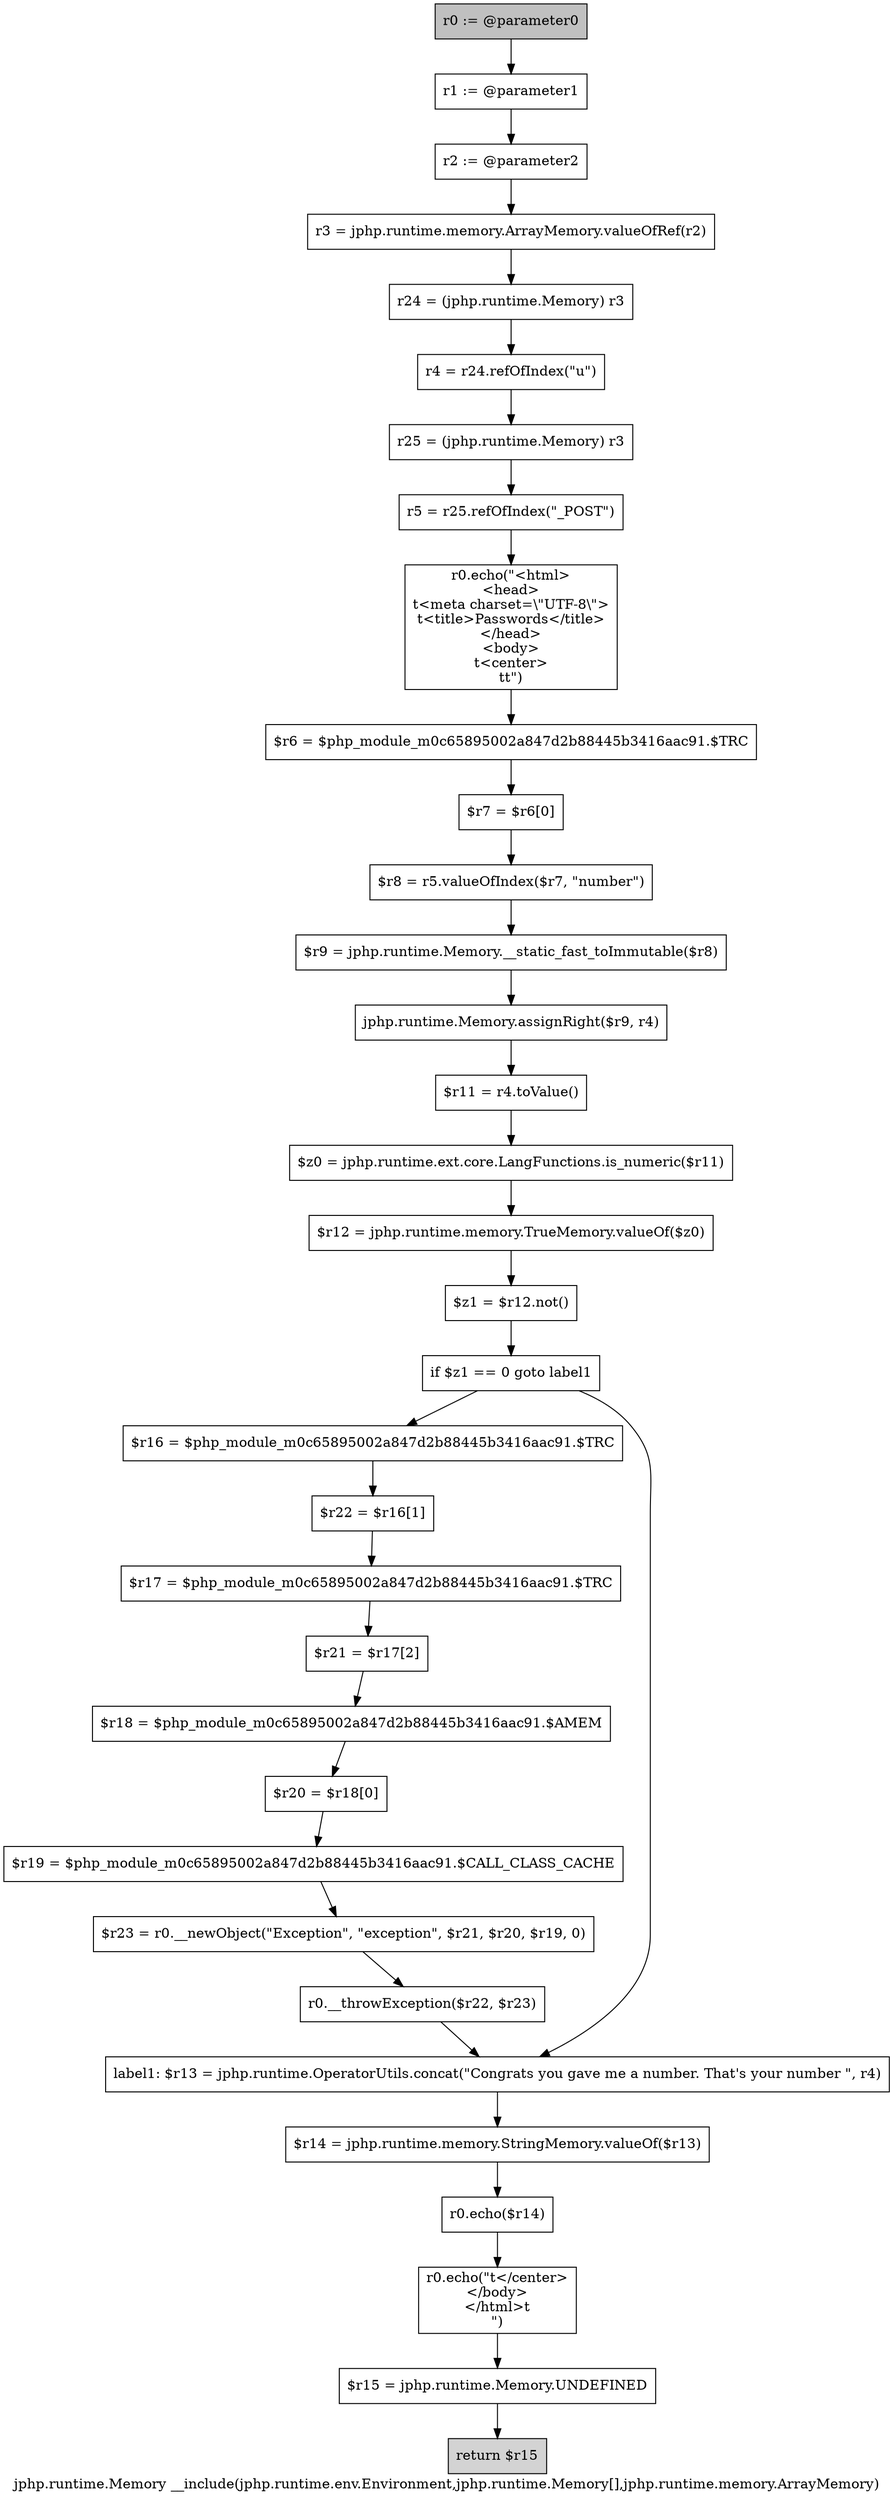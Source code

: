 digraph "jphp.runtime.Memory __include(jphp.runtime.env.Environment,jphp.runtime.Memory[],jphp.runtime.memory.ArrayMemory)" {
    label="jphp.runtime.Memory __include(jphp.runtime.env.Environment,jphp.runtime.Memory[],jphp.runtime.memory.ArrayMemory)";
    node [shape=box];
    "0" [style=filled,fillcolor=gray,label="r0 := @parameter0",];
    "1" [label="r1 := @parameter1",];
    "0"->"1";
    "2" [label="r2 := @parameter2",];
    "1"->"2";
    "3" [label="r3 = jphp.runtime.memory.ArrayMemory.valueOfRef(r2)",];
    "2"->"3";
    "4" [label="r24 = (jphp.runtime.Memory) r3",];
    "3"->"4";
    "5" [label="r4 = r24.refOfIndex(\"u\")",];
    "4"->"5";
    "6" [label="r25 = (jphp.runtime.Memory) r3",];
    "5"->"6";
    "7" [label="r5 = r25.refOfIndex(\"_POST\")",];
    "6"->"7";
    "8" [label="r0.echo(\"<html>\n<head>\n\t<meta charset=\\\"UTF-8\\\">\n\t<title>Passwords</title>\n</head>\n<body>\n\t<center>\n\t\t\")",];
    "7"->"8";
    "9" [label="$r6 = $php_module_m0c65895002a847d2b88445b3416aac91.$TRC",];
    "8"->"9";
    "10" [label="$r7 = $r6[0]",];
    "9"->"10";
    "11" [label="$r8 = r5.valueOfIndex($r7, \"number\")",];
    "10"->"11";
    "12" [label="$r9 = jphp.runtime.Memory.__static_fast_toImmutable($r8)",];
    "11"->"12";
    "13" [label="jphp.runtime.Memory.assignRight($r9, r4)",];
    "12"->"13";
    "14" [label="$r11 = r4.toValue()",];
    "13"->"14";
    "15" [label="$z0 = jphp.runtime.ext.core.LangFunctions.is_numeric($r11)",];
    "14"->"15";
    "16" [label="$r12 = jphp.runtime.memory.TrueMemory.valueOf($z0)",];
    "15"->"16";
    "17" [label="$z1 = $r12.not()",];
    "16"->"17";
    "18" [label="if $z1 == 0 goto label1",];
    "17"->"18";
    "19" [label="$r16 = $php_module_m0c65895002a847d2b88445b3416aac91.$TRC",];
    "18"->"19";
    "28" [label="label1: $r13 = jphp.runtime.OperatorUtils.concat(\"Congrats you gave me a number. That\'s your number \", r4)",];
    "18"->"28";
    "20" [label="$r22 = $r16[1]",];
    "19"->"20";
    "21" [label="$r17 = $php_module_m0c65895002a847d2b88445b3416aac91.$TRC",];
    "20"->"21";
    "22" [label="$r21 = $r17[2]",];
    "21"->"22";
    "23" [label="$r18 = $php_module_m0c65895002a847d2b88445b3416aac91.$AMEM",];
    "22"->"23";
    "24" [label="$r20 = $r18[0]",];
    "23"->"24";
    "25" [label="$r19 = $php_module_m0c65895002a847d2b88445b3416aac91.$CALL_CLASS_CACHE",];
    "24"->"25";
    "26" [label="$r23 = r0.__newObject(\"Exception\", \"exception\", $r21, $r20, $r19, 0)",];
    "25"->"26";
    "27" [label="r0.__throwException($r22, $r23)",];
    "26"->"27";
    "27"->"28";
    "29" [label="$r14 = jphp.runtime.memory.StringMemory.valueOf($r13)",];
    "28"->"29";
    "30" [label="r0.echo($r14)",];
    "29"->"30";
    "31" [label="r0.echo(\"\t</center>\n</body>\n</html>\t\n\")",];
    "30"->"31";
    "32" [label="$r15 = jphp.runtime.Memory.UNDEFINED",];
    "31"->"32";
    "33" [style=filled,fillcolor=lightgray,label="return $r15",];
    "32"->"33";
}
